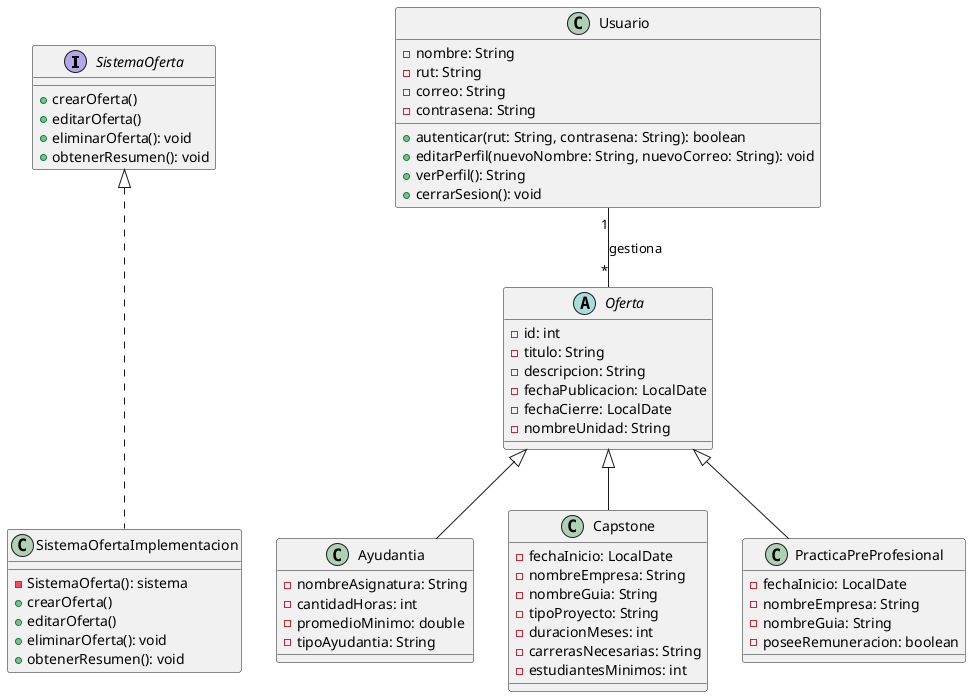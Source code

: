 @startuml
@startuml

@startuml

interface SistemaOferta {
    +crearOferta()
    +editarOferta()
    +eliminarOferta(): void
    +obtenerResumen(): void
}

abstract class Oferta {
  - id: int
  - titulo: String
  - descripcion: String
  - fechaPublicacion: LocalDate
  - fechaCierre: LocalDate
  - nombreUnidad: String
}

class Usuario {
  - nombre: String
  - rut: String
  - correo: String
  - contrasena: String

  +autenticar(rut: String, contrasena: String): boolean
  +editarPerfil(nuevoNombre: String, nuevoCorreo: String): void
  +verPerfil(): String
  +cerrarSesion(): void
}

class Ayudantia {
  - nombreAsignatura: String
  - cantidadHoras: int
  - promedioMinimo: double
  - tipoAyudantia: String
}

class Capstone {
  - fechaInicio: LocalDate
  - nombreEmpresa: String
  - nombreGuia: String
  - tipoProyecto: String
  - duracionMeses: int
  - carrerasNecesarias: String
  - estudiantesMinimos: int
}

class PracticaPreProfesional {
  - fechaInicio: LocalDate
  - nombreEmpresa: String
  - nombreGuia: String
  - poseeRemuneracion: boolean
}
class SistemaOfertaImplementacion{
    -SistemaOferta(): sistema
    +crearOferta()
    +editarOferta()
    +eliminarOferta(): void
    +obtenerResumen(): void
}

SistemaOferta <|... SistemaOfertaImplementacion
Oferta <|-- Ayudantia
Oferta <|-- Capstone
Oferta <|-- PracticaPreProfesional
Usuario "1" -- "*" Oferta : gestiona

@enduml